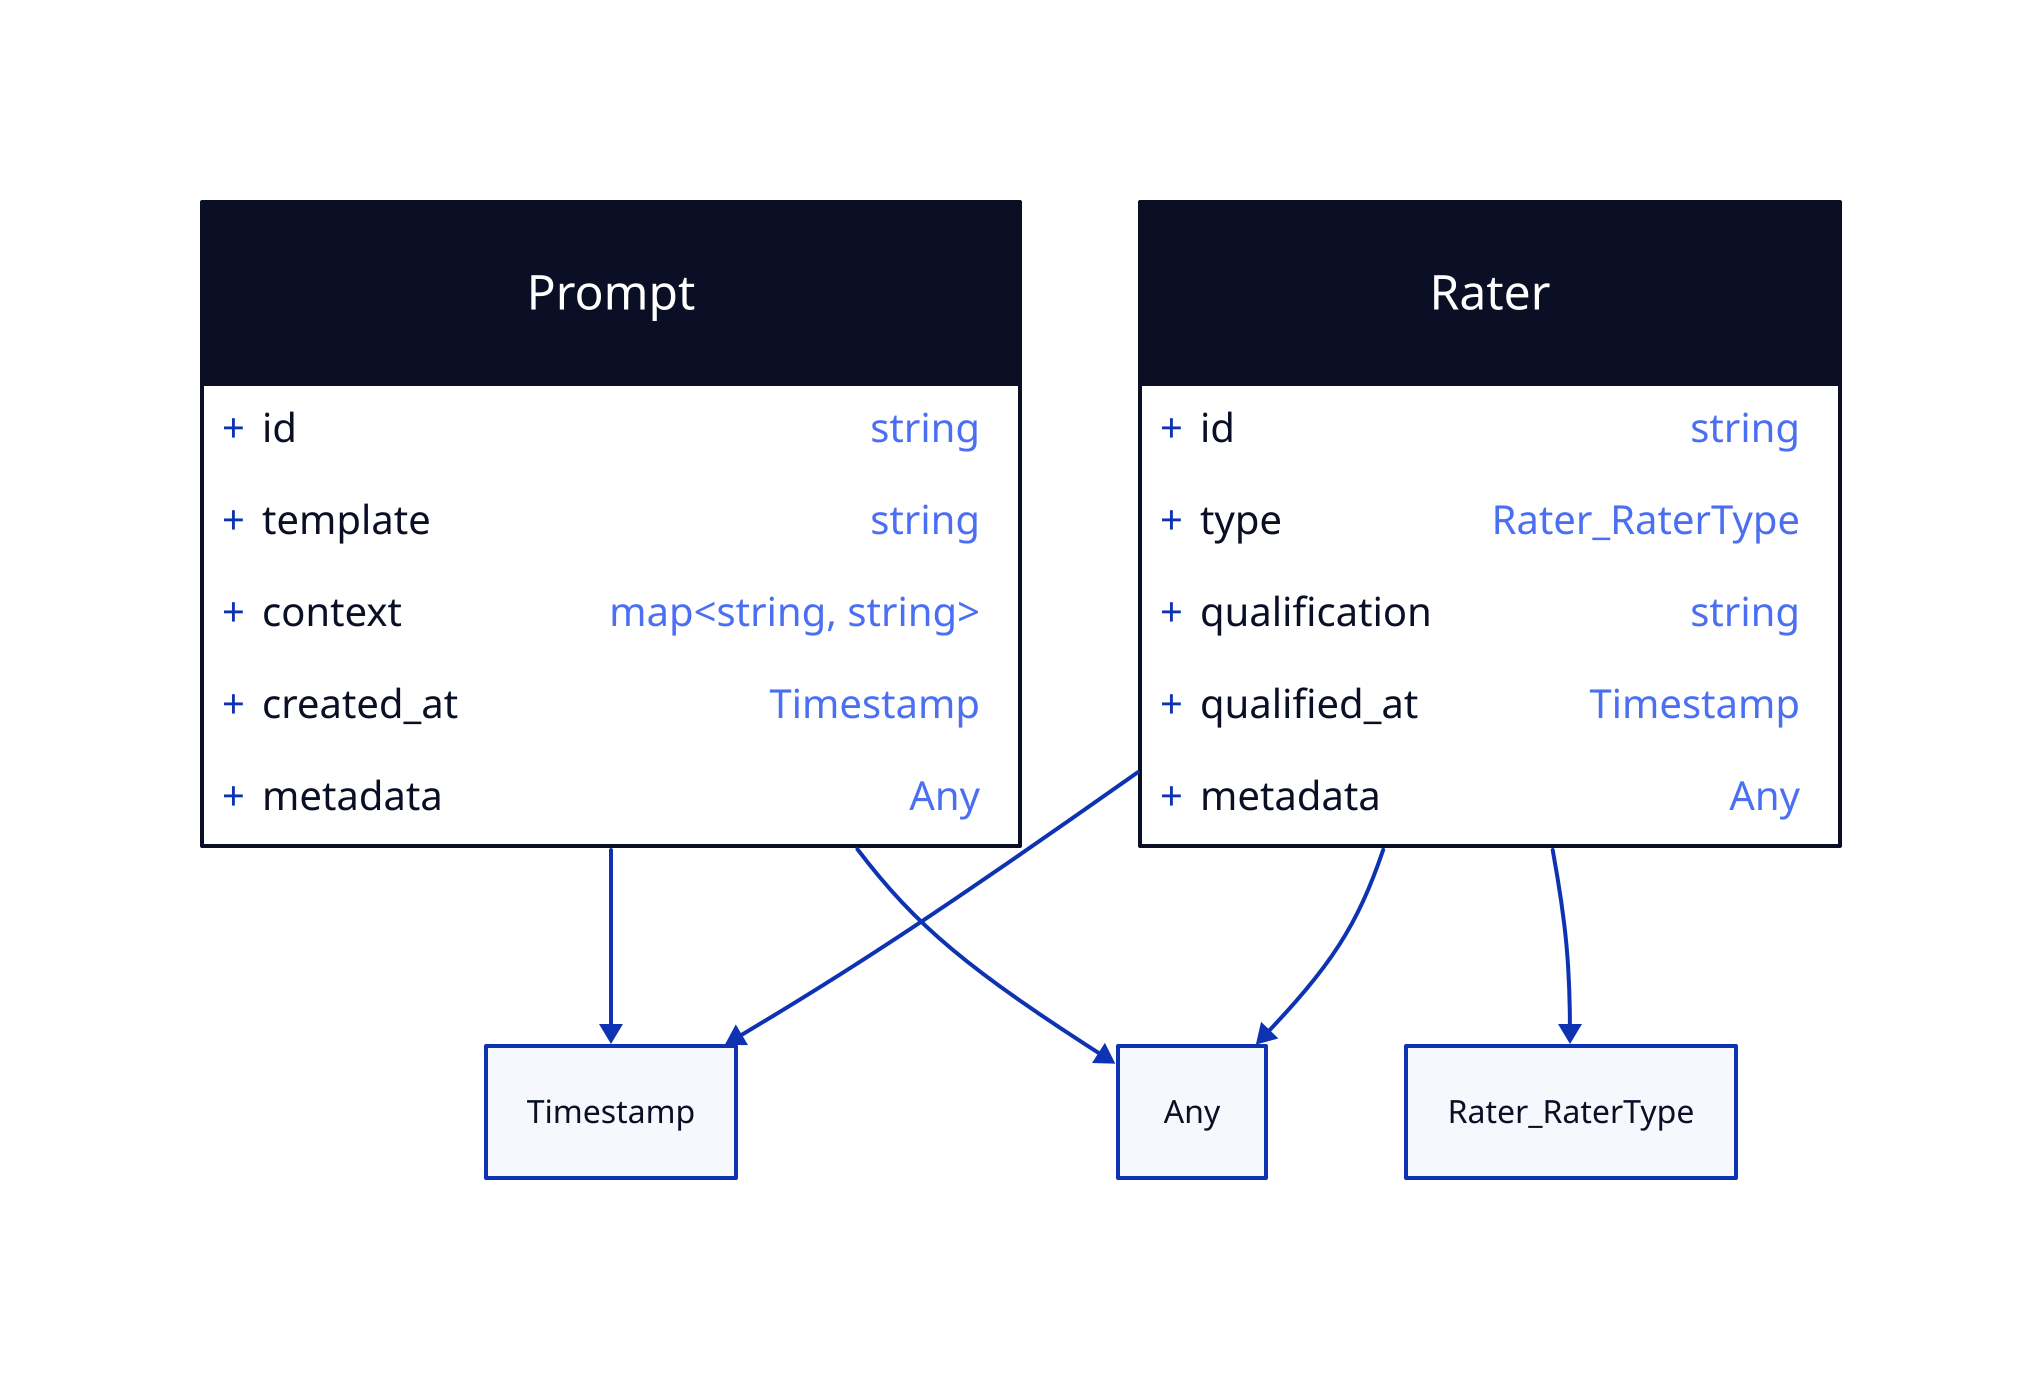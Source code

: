 
# Package - llm.v1

# Class - Prompt
Prompt: {
  shape: class
  id: string
  template: string
  context: map<string, string>
  created_at: Timestamp
  metadata: Any
}
Prompt -> Timestamp
Prompt -> Any

# Class - Rater
Rater: {
  shape: class
  id: string
  type: Rater_RaterType
  qualification: string
  qualified_at: Timestamp
  metadata: Any
}
Rater -> Rater_RaterType
Rater -> Timestamp
Rater -> Any



